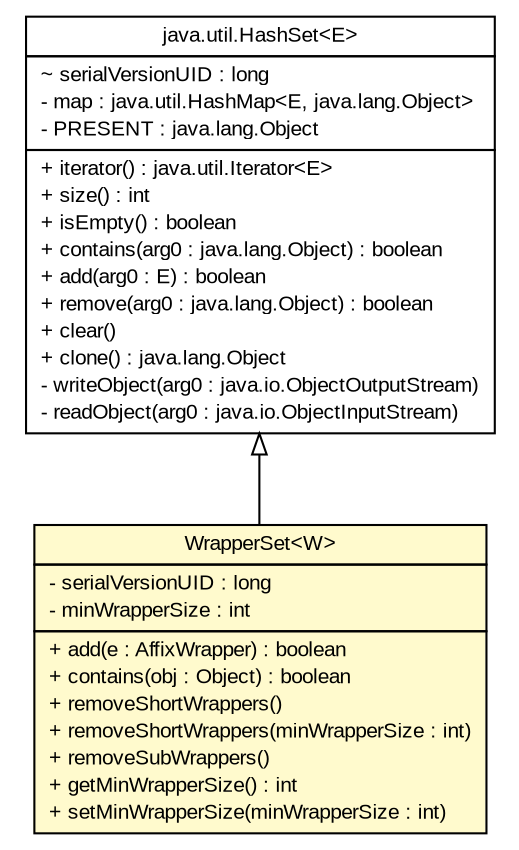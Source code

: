#!/usr/local/bin/dot
#
# Class diagram 
# Generated by UMLGraph version 5.2 (http://www.umlgraph.org/)
#

digraph G {
	edge [fontname="arial",fontsize=10,labelfontname="arial",labelfontsize=10];
	node [fontname="arial",fontsize=10,shape=plaintext];
	nodesep=0.25;
	ranksep=0.5;
	// tud.iir.extraction.entity.WrapperSet<W>
	c22382 [label=<<table title="tud.iir.extraction.entity.WrapperSet" border="0" cellborder="1" cellspacing="0" cellpadding="2" port="p" bgcolor="lemonChiffon" href="./WrapperSet.html">
		<tr><td><table border="0" cellspacing="0" cellpadding="1">
<tr><td align="center" balign="center"> WrapperSet&lt;W&gt; </td></tr>
		</table></td></tr>
		<tr><td><table border="0" cellspacing="0" cellpadding="1">
<tr><td align="left" balign="left"> - serialVersionUID : long </td></tr>
<tr><td align="left" balign="left"> - minWrapperSize : int </td></tr>
		</table></td></tr>
		<tr><td><table border="0" cellspacing="0" cellpadding="1">
<tr><td align="left" balign="left"> + add(e : AffixWrapper) : boolean </td></tr>
<tr><td align="left" balign="left"> + contains(obj : Object) : boolean </td></tr>
<tr><td align="left" balign="left"> + removeShortWrappers() </td></tr>
<tr><td align="left" balign="left"> + removeShortWrappers(minWrapperSize : int) </td></tr>
<tr><td align="left" balign="left"> + removeSubWrappers() </td></tr>
<tr><td align="left" balign="left"> + getMinWrapperSize() : int </td></tr>
<tr><td align="left" balign="left"> + setMinWrapperSize(minWrapperSize : int) </td></tr>
		</table></td></tr>
		</table>>, fontname="arial", fontcolor="black", fontsize=10.0];
	//tud.iir.extraction.entity.WrapperSet<W> extends java.util.HashSet<tud.iir.extraction.entity.AffixWrapper>
	c22543:p -> c22382:p [dir=back,arrowtail=empty];
	// java.util.HashSet<E>
	c22543 [label=<<table title="java.util.HashSet" border="0" cellborder="1" cellspacing="0" cellpadding="2" port="p" href="http://java.sun.com/j2se/1.4.2/docs/api/java/util/HashSet.html">
		<tr><td><table border="0" cellspacing="0" cellpadding="1">
<tr><td align="center" balign="center"> java.util.HashSet&lt;E&gt; </td></tr>
		</table></td></tr>
		<tr><td><table border="0" cellspacing="0" cellpadding="1">
<tr><td align="left" balign="left"> ~ serialVersionUID : long </td></tr>
<tr><td align="left" balign="left"> - map : java.util.HashMap&lt;E, java.lang.Object&gt; </td></tr>
<tr><td align="left" balign="left"> - PRESENT : java.lang.Object </td></tr>
		</table></td></tr>
		<tr><td><table border="0" cellspacing="0" cellpadding="1">
<tr><td align="left" balign="left"> + iterator() : java.util.Iterator&lt;E&gt; </td></tr>
<tr><td align="left" balign="left"> + size() : int </td></tr>
<tr><td align="left" balign="left"> + isEmpty() : boolean </td></tr>
<tr><td align="left" balign="left"> + contains(arg0 : java.lang.Object) : boolean </td></tr>
<tr><td align="left" balign="left"> + add(arg0 : E) : boolean </td></tr>
<tr><td align="left" balign="left"> + remove(arg0 : java.lang.Object) : boolean </td></tr>
<tr><td align="left" balign="left"> + clear() </td></tr>
<tr><td align="left" balign="left"> + clone() : java.lang.Object </td></tr>
<tr><td align="left" balign="left"> - writeObject(arg0 : java.io.ObjectOutputStream) </td></tr>
<tr><td align="left" balign="left"> - readObject(arg0 : java.io.ObjectInputStream) </td></tr>
		</table></td></tr>
		</table>>, fontname="arial", fontcolor="black", fontsize=10.0];
}

